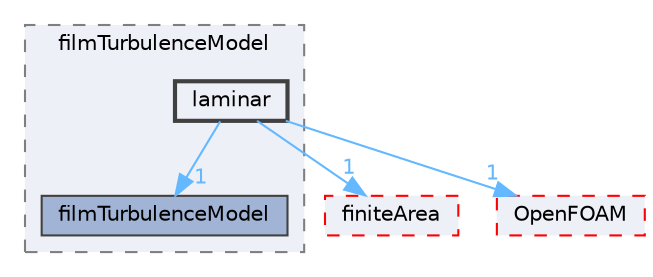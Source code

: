digraph "src/regionFaModels/liquidFilm/subModels/kinematic/filmTurbulenceModel/laminar"
{
 // LATEX_PDF_SIZE
  bgcolor="transparent";
  edge [fontname=Helvetica,fontsize=10,labelfontname=Helvetica,labelfontsize=10];
  node [fontname=Helvetica,fontsize=10,shape=box,height=0.2,width=0.4];
  compound=true
  subgraph clusterdir_95b7bf9f05af07dd2cb5d33c47bdea9e {
    graph [ bgcolor="#edf0f7", pencolor="grey50", label="filmTurbulenceModel", fontname=Helvetica,fontsize=10 style="filled,dashed", URL="dir_95b7bf9f05af07dd2cb5d33c47bdea9e.html",tooltip=""]
  dir_7c6e09198d4494dd66841b460ae465db [label="filmTurbulenceModel", fillcolor="#a2b4d6", color="grey25", style="filled", URL="dir_7c6e09198d4494dd66841b460ae465db.html",tooltip=""];
  dir_d4ab45abd1a84b45f1dd5f93af1fc317 [label="laminar", fillcolor="#edf0f7", color="grey25", style="filled,bold", URL="dir_d4ab45abd1a84b45f1dd5f93af1fc317.html",tooltip=""];
  }
  dir_b69a9eadfe761c231b266ce918b218a5 [label="finiteArea", fillcolor="#edf0f7", color="red", style="filled,dashed", URL="dir_b69a9eadfe761c231b266ce918b218a5.html",tooltip=""];
  dir_c5473ff19b20e6ec4dfe5c310b3778a8 [label="OpenFOAM", fillcolor="#edf0f7", color="red", style="filled,dashed", URL="dir_c5473ff19b20e6ec4dfe5c310b3778a8.html",tooltip=""];
  dir_d4ab45abd1a84b45f1dd5f93af1fc317->dir_7c6e09198d4494dd66841b460ae465db [headlabel="1", labeldistance=1.5 headhref="dir_002082_001372.html" href="dir_002082_001372.html" color="steelblue1" fontcolor="steelblue1"];
  dir_d4ab45abd1a84b45f1dd5f93af1fc317->dir_b69a9eadfe761c231b266ce918b218a5 [headlabel="1", labeldistance=1.5 headhref="dir_002082_001385.html" href="dir_002082_001385.html" color="steelblue1" fontcolor="steelblue1"];
  dir_d4ab45abd1a84b45f1dd5f93af1fc317->dir_c5473ff19b20e6ec4dfe5c310b3778a8 [headlabel="1", labeldistance=1.5 headhref="dir_002082_002695.html" href="dir_002082_002695.html" color="steelblue1" fontcolor="steelblue1"];
}
